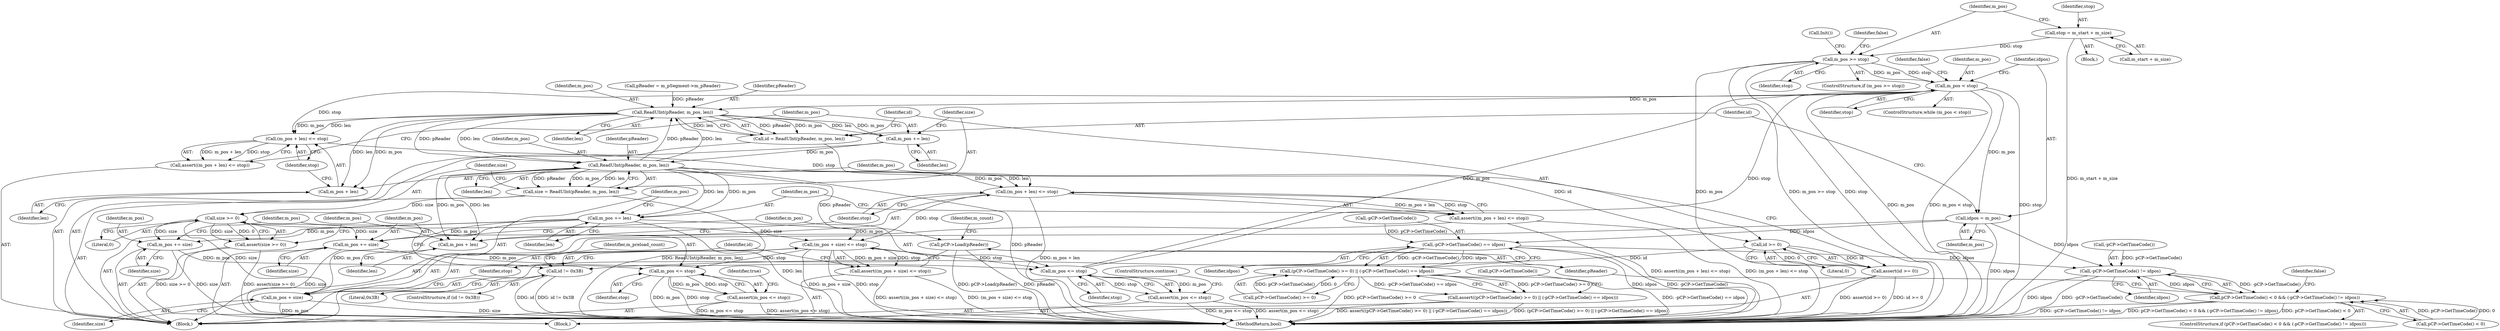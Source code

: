 digraph "1_Android_04839626ed859623901ebd3a5fd483982186b59d_159@integer" {
"1000112" [label="(Call,stop = m_start + m_size)"];
"1000118" [label="(Call,m_pos >= stop)"];
"1000130" [label="(Call,m_pos < stop)"];
"1000135" [label="(Call,idpos = m_pos)"];
"1000214" [label="(Call,-pCP->GetTimeCode() == idpos)"];
"1000210" [label="(Call,(pCP->GetTimeCode() >= 0) || (-pCP->GetTimeCode() == idpos))"];
"1000209" [label="(Call,assert((pCP->GetTimeCode() >= 0) || (-pCP->GetTimeCode() == idpos)))"];
"1000223" [label="(Call,-pCP->GetTimeCode() != idpos)"];
"1000219" [label="(Call,pCP->GetTimeCode() < 0 && (-pCP->GetTimeCode() != idpos))"];
"1000142" [label="(Call,ReadUInt(pReader, m_pos, len))"];
"1000140" [label="(Call,id = ReadUInt(pReader, m_pos, len))"];
"1000147" [label="(Call,id >= 0)"];
"1000146" [label="(Call,assert(id >= 0))"];
"1000186" [label="(Call,id != 0x3B)"];
"1000151" [label="(Call,(m_pos + len) <= stop)"];
"1000150" [label="(Call,assert((m_pos + len) <= stop))"];
"1000171" [label="(Call,(m_pos + len) <= stop)"];
"1000170" [label="(Call,assert((m_pos + len) <= stop))"];
"1000180" [label="(Call,(m_pos + size) <= stop)"];
"1000179" [label="(Call,assert((m_pos + size) <= stop))"];
"1000194" [label="(Call,m_pos <= stop)"];
"1000193" [label="(Call,assert(m_pos <= stop))"];
"1000239" [label="(Call,m_pos <= stop)"];
"1000238" [label="(Call,assert(m_pos <= stop))"];
"1000152" [label="(Call,m_pos + len)"];
"1000156" [label="(Call,m_pos += len)"];
"1000162" [label="(Call,ReadUInt(pReader, m_pos, len))"];
"1000160" [label="(Call,size = ReadUInt(pReader, m_pos, len))"];
"1000167" [label="(Call,size >= 0)"];
"1000166" [label="(Call,assert(size >= 0))"];
"1000181" [label="(Call,m_pos + size)"];
"1000190" [label="(Call,m_pos += size)"];
"1000235" [label="(Call,m_pos += size)"];
"1000172" [label="(Call,m_pos + len)"];
"1000176" [label="(Call,m_pos += len)"];
"1000229" [label="(Call,pCP->Load(pReader))"];
"1000232" [label="(Identifier,m_count)"];
"1000230" [label="(Identifier,pReader)"];
"1000217" [label="(Identifier,idpos)"];
"1000177" [label="(Identifier,m_pos)"];
"1000181" [label="(Call,m_pos + size)"];
"1000113" [label="(Identifier,stop)"];
"1000135" [label="(Call,idpos = m_pos)"];
"1000149" [label="(Literal,0)"];
"1000209" [label="(Call,assert((pCP->GetTimeCode() >= 0) || (-pCP->GetTimeCode() == idpos)))"];
"1000182" [label="(Identifier,m_pos)"];
"1000157" [label="(Identifier,m_pos)"];
"1000131" [label="(Identifier,m_pos)"];
"1000211" [label="(Call,pCP->GetTimeCode() >= 0)"];
"1000241" [label="(Identifier,stop)"];
"1000221" [label="(Call,pCP->GetTimeCode())"];
"1000219" [label="(Call,pCP->GetTimeCode() < 0 && (-pCP->GetTimeCode() != idpos))"];
"1000158" [label="(Identifier,len)"];
"1000132" [label="(Identifier,stop)"];
"1000239" [label="(Call,m_pos <= stop)"];
"1000183" [label="(Identifier,size)"];
"1000238" [label="(Call,assert(m_pos <= stop))"];
"1000184" [label="(Identifier,stop)"];
"1000144" [label="(Identifier,m_pos)"];
"1000161" [label="(Identifier,size)"];
"1000146" [label="(Call,assert(id >= 0))"];
"1000178" [label="(Identifier,len)"];
"1000226" [label="(Identifier,idpos)"];
"1000110" [label="(Block,)"];
"1000245" [label="(Identifier,false)"];
"1000243" [label="(Identifier,true)"];
"1000196" [label="(Identifier,stop)"];
"1000187" [label="(Identifier,id)"];
"1000119" [label="(Identifier,m_pos)"];
"1000228" [label="(Identifier,false)"];
"1000190" [label="(Call,m_pos += size)"];
"1000160" [label="(Call,size = ReadUInt(pReader, m_pos, len))"];
"1000166" [label="(Call,assert(size >= 0))"];
"1000129" [label="(ControlStructure,while (m_pos < stop))"];
"1000174" [label="(Identifier,len)"];
"1000153" [label="(Identifier,m_pos)"];
"1000167" [label="(Call,size >= 0)"];
"1000223" [label="(Call,-pCP->GetTimeCode() != idpos)"];
"1000130" [label="(Call,m_pos < stop)"];
"1000235" [label="(Call,m_pos += size)"];
"1000240" [label="(Identifier,m_pos)"];
"1000170" [label="(Call,assert((m_pos + len) <= stop))"];
"1000168" [label="(Identifier,size)"];
"1000215" [label="(Call,-pCP->GetTimeCode())"];
"1000188" [label="(Literal,0x3B)"];
"1000180" [label="(Call,(m_pos + size) <= stop)"];
"1000236" [label="(Identifier,m_pos)"];
"1000133" [label="(Block,)"];
"1000185" [label="(ControlStructure,if (id != 0x3B))"];
"1000218" [label="(ControlStructure,if (pCP->GetTimeCode() < 0 && (-pCP->GetTimeCode() != idpos)))"];
"1000154" [label="(Identifier,len)"];
"1000112" [label="(Call,stop = m_start + m_size)"];
"1000193" [label="(Call,assert(m_pos <= stop))"];
"1000136" [label="(Identifier,idpos)"];
"1000118" [label="(Call,m_pos >= stop)"];
"1000155" [label="(Identifier,stop)"];
"1000145" [label="(Identifier,len)"];
"1000137" [label="(Identifier,m_pos)"];
"1000123" [label="(Call,Init())"];
"1000120" [label="(Identifier,stop)"];
"1000200" [label="(Identifier,m_preload_count)"];
"1000162" [label="(Call,ReadUInt(pReader, m_pos, len))"];
"1000210" [label="(Call,(pCP->GetTimeCode() >= 0) || (-pCP->GetTimeCode() == idpos))"];
"1000117" [label="(ControlStructure,if (m_pos >= stop))"];
"1000152" [label="(Call,m_pos + len)"];
"1000220" [label="(Call,pCP->GetTimeCode() < 0)"];
"1000164" [label="(Identifier,m_pos)"];
"1000147" [label="(Call,id >= 0)"];
"1000195" [label="(Identifier,m_pos)"];
"1000140" [label="(Call,id = ReadUInt(pReader, m_pos, len))"];
"1000192" [label="(Identifier,size)"];
"1000124" [label="(Call,pReader = m_pSegment->m_pReader)"];
"1000179" [label="(Call,assert((m_pos + size) <= stop))"];
"1000169" [label="(Literal,0)"];
"1000194" [label="(Call,m_pos <= stop)"];
"1000175" [label="(Identifier,stop)"];
"1000224" [label="(Call,-pCP->GetTimeCode())"];
"1000186" [label="(Call,id != 0x3B)"];
"1000114" [label="(Call,m_start + m_size)"];
"1000171" [label="(Call,(m_pos + len) <= stop)"];
"1000156" [label="(Call,m_pos += len)"];
"1000237" [label="(Identifier,size)"];
"1000173" [label="(Identifier,m_pos)"];
"1000172" [label="(Call,m_pos + len)"];
"1000246" [label="(MethodReturn,bool)"];
"1000122" [label="(Identifier,false)"];
"1000141" [label="(Identifier,id)"];
"1000163" [label="(Identifier,pReader)"];
"1000148" [label="(Identifier,id)"];
"1000176" [label="(Call,m_pos += len)"];
"1000197" [label="(ControlStructure,continue;)"];
"1000214" [label="(Call,-pCP->GetTimeCode() == idpos)"];
"1000151" [label="(Call,(m_pos + len) <= stop)"];
"1000189" [label="(Block,)"];
"1000142" [label="(Call,ReadUInt(pReader, m_pos, len))"];
"1000143" [label="(Identifier,pReader)"];
"1000229" [label="(Call,pCP->Load(pReader))"];
"1000165" [label="(Identifier,len)"];
"1000150" [label="(Call,assert((m_pos + len) <= stop))"];
"1000191" [label="(Identifier,m_pos)"];
"1000112" -> "1000110"  [label="AST: "];
"1000112" -> "1000114"  [label="CFG: "];
"1000113" -> "1000112"  [label="AST: "];
"1000114" -> "1000112"  [label="AST: "];
"1000119" -> "1000112"  [label="CFG: "];
"1000112" -> "1000246"  [label="DDG: m_start + m_size"];
"1000112" -> "1000118"  [label="DDG: stop"];
"1000118" -> "1000117"  [label="AST: "];
"1000118" -> "1000120"  [label="CFG: "];
"1000119" -> "1000118"  [label="AST: "];
"1000120" -> "1000118"  [label="AST: "];
"1000122" -> "1000118"  [label="CFG: "];
"1000123" -> "1000118"  [label="CFG: "];
"1000118" -> "1000246"  [label="DDG: m_pos"];
"1000118" -> "1000246"  [label="DDG: m_pos >= stop"];
"1000118" -> "1000246"  [label="DDG: stop"];
"1000118" -> "1000130"  [label="DDG: m_pos"];
"1000118" -> "1000130"  [label="DDG: stop"];
"1000130" -> "1000129"  [label="AST: "];
"1000130" -> "1000132"  [label="CFG: "];
"1000131" -> "1000130"  [label="AST: "];
"1000132" -> "1000130"  [label="AST: "];
"1000136" -> "1000130"  [label="CFG: "];
"1000245" -> "1000130"  [label="CFG: "];
"1000130" -> "1000246"  [label="DDG: m_pos < stop"];
"1000130" -> "1000246"  [label="DDG: stop"];
"1000130" -> "1000246"  [label="DDG: m_pos"];
"1000194" -> "1000130"  [label="DDG: m_pos"];
"1000194" -> "1000130"  [label="DDG: stop"];
"1000130" -> "1000135"  [label="DDG: m_pos"];
"1000130" -> "1000142"  [label="DDG: m_pos"];
"1000130" -> "1000151"  [label="DDG: stop"];
"1000135" -> "1000133"  [label="AST: "];
"1000135" -> "1000137"  [label="CFG: "];
"1000136" -> "1000135"  [label="AST: "];
"1000137" -> "1000135"  [label="AST: "];
"1000141" -> "1000135"  [label="CFG: "];
"1000135" -> "1000246"  [label="DDG: idpos"];
"1000135" -> "1000214"  [label="DDG: idpos"];
"1000135" -> "1000223"  [label="DDG: idpos"];
"1000214" -> "1000210"  [label="AST: "];
"1000214" -> "1000217"  [label="CFG: "];
"1000215" -> "1000214"  [label="AST: "];
"1000217" -> "1000214"  [label="AST: "];
"1000210" -> "1000214"  [label="CFG: "];
"1000214" -> "1000246"  [label="DDG: idpos"];
"1000214" -> "1000246"  [label="DDG: -pCP->GetTimeCode()"];
"1000214" -> "1000210"  [label="DDG: -pCP->GetTimeCode()"];
"1000214" -> "1000210"  [label="DDG: idpos"];
"1000215" -> "1000214"  [label="DDG: pCP->GetTimeCode()"];
"1000214" -> "1000223"  [label="DDG: idpos"];
"1000210" -> "1000209"  [label="AST: "];
"1000210" -> "1000211"  [label="CFG: "];
"1000211" -> "1000210"  [label="AST: "];
"1000209" -> "1000210"  [label="CFG: "];
"1000210" -> "1000246"  [label="DDG: -pCP->GetTimeCode() == idpos"];
"1000210" -> "1000246"  [label="DDG: pCP->GetTimeCode() >= 0"];
"1000210" -> "1000209"  [label="DDG: pCP->GetTimeCode() >= 0"];
"1000210" -> "1000209"  [label="DDG: -pCP->GetTimeCode() == idpos"];
"1000211" -> "1000210"  [label="DDG: pCP->GetTimeCode()"];
"1000211" -> "1000210"  [label="DDG: 0"];
"1000209" -> "1000133"  [label="AST: "];
"1000221" -> "1000209"  [label="CFG: "];
"1000209" -> "1000246"  [label="DDG: assert((pCP->GetTimeCode() >= 0) || (-pCP->GetTimeCode() == idpos))"];
"1000209" -> "1000246"  [label="DDG: (pCP->GetTimeCode() >= 0) || (-pCP->GetTimeCode() == idpos)"];
"1000223" -> "1000219"  [label="AST: "];
"1000223" -> "1000226"  [label="CFG: "];
"1000224" -> "1000223"  [label="AST: "];
"1000226" -> "1000223"  [label="AST: "];
"1000219" -> "1000223"  [label="CFG: "];
"1000223" -> "1000246"  [label="DDG: idpos"];
"1000223" -> "1000246"  [label="DDG: -pCP->GetTimeCode()"];
"1000223" -> "1000219"  [label="DDG: -pCP->GetTimeCode()"];
"1000223" -> "1000219"  [label="DDG: idpos"];
"1000224" -> "1000223"  [label="DDG: pCP->GetTimeCode()"];
"1000219" -> "1000218"  [label="AST: "];
"1000219" -> "1000220"  [label="CFG: "];
"1000220" -> "1000219"  [label="AST: "];
"1000228" -> "1000219"  [label="CFG: "];
"1000230" -> "1000219"  [label="CFG: "];
"1000219" -> "1000246"  [label="DDG: -pCP->GetTimeCode() != idpos"];
"1000219" -> "1000246"  [label="DDG: pCP->GetTimeCode() < 0 && (-pCP->GetTimeCode() != idpos)"];
"1000219" -> "1000246"  [label="DDG: pCP->GetTimeCode() < 0"];
"1000220" -> "1000219"  [label="DDG: pCP->GetTimeCode()"];
"1000220" -> "1000219"  [label="DDG: 0"];
"1000142" -> "1000140"  [label="AST: "];
"1000142" -> "1000145"  [label="CFG: "];
"1000143" -> "1000142"  [label="AST: "];
"1000144" -> "1000142"  [label="AST: "];
"1000145" -> "1000142"  [label="AST: "];
"1000140" -> "1000142"  [label="CFG: "];
"1000142" -> "1000140"  [label="DDG: pReader"];
"1000142" -> "1000140"  [label="DDG: m_pos"];
"1000142" -> "1000140"  [label="DDG: len"];
"1000124" -> "1000142"  [label="DDG: pReader"];
"1000162" -> "1000142"  [label="DDG: pReader"];
"1000162" -> "1000142"  [label="DDG: len"];
"1000142" -> "1000151"  [label="DDG: m_pos"];
"1000142" -> "1000151"  [label="DDG: len"];
"1000142" -> "1000152"  [label="DDG: m_pos"];
"1000142" -> "1000152"  [label="DDG: len"];
"1000142" -> "1000156"  [label="DDG: len"];
"1000142" -> "1000156"  [label="DDG: m_pos"];
"1000142" -> "1000162"  [label="DDG: pReader"];
"1000142" -> "1000162"  [label="DDG: len"];
"1000140" -> "1000133"  [label="AST: "];
"1000141" -> "1000140"  [label="AST: "];
"1000148" -> "1000140"  [label="CFG: "];
"1000140" -> "1000147"  [label="DDG: id"];
"1000147" -> "1000146"  [label="AST: "];
"1000147" -> "1000149"  [label="CFG: "];
"1000148" -> "1000147"  [label="AST: "];
"1000149" -> "1000147"  [label="AST: "];
"1000146" -> "1000147"  [label="CFG: "];
"1000147" -> "1000146"  [label="DDG: id"];
"1000147" -> "1000146"  [label="DDG: 0"];
"1000147" -> "1000186"  [label="DDG: id"];
"1000146" -> "1000133"  [label="AST: "];
"1000153" -> "1000146"  [label="CFG: "];
"1000146" -> "1000246"  [label="DDG: assert(id >= 0)"];
"1000146" -> "1000246"  [label="DDG: id >= 0"];
"1000186" -> "1000185"  [label="AST: "];
"1000186" -> "1000188"  [label="CFG: "];
"1000187" -> "1000186"  [label="AST: "];
"1000188" -> "1000186"  [label="AST: "];
"1000191" -> "1000186"  [label="CFG: "];
"1000200" -> "1000186"  [label="CFG: "];
"1000186" -> "1000246"  [label="DDG: id != 0x3B"];
"1000186" -> "1000246"  [label="DDG: id"];
"1000151" -> "1000150"  [label="AST: "];
"1000151" -> "1000155"  [label="CFG: "];
"1000152" -> "1000151"  [label="AST: "];
"1000155" -> "1000151"  [label="AST: "];
"1000150" -> "1000151"  [label="CFG: "];
"1000151" -> "1000150"  [label="DDG: m_pos + len"];
"1000151" -> "1000150"  [label="DDG: stop"];
"1000151" -> "1000171"  [label="DDG: stop"];
"1000150" -> "1000133"  [label="AST: "];
"1000157" -> "1000150"  [label="CFG: "];
"1000171" -> "1000170"  [label="AST: "];
"1000171" -> "1000175"  [label="CFG: "];
"1000172" -> "1000171"  [label="AST: "];
"1000175" -> "1000171"  [label="AST: "];
"1000170" -> "1000171"  [label="CFG: "];
"1000171" -> "1000246"  [label="DDG: m_pos + len"];
"1000171" -> "1000170"  [label="DDG: m_pos + len"];
"1000171" -> "1000170"  [label="DDG: stop"];
"1000162" -> "1000171"  [label="DDG: m_pos"];
"1000162" -> "1000171"  [label="DDG: len"];
"1000171" -> "1000180"  [label="DDG: stop"];
"1000170" -> "1000133"  [label="AST: "];
"1000177" -> "1000170"  [label="CFG: "];
"1000170" -> "1000246"  [label="DDG: (m_pos + len) <= stop"];
"1000170" -> "1000246"  [label="DDG: assert((m_pos + len) <= stop)"];
"1000180" -> "1000179"  [label="AST: "];
"1000180" -> "1000184"  [label="CFG: "];
"1000181" -> "1000180"  [label="AST: "];
"1000184" -> "1000180"  [label="AST: "];
"1000179" -> "1000180"  [label="CFG: "];
"1000180" -> "1000246"  [label="DDG: m_pos + size"];
"1000180" -> "1000246"  [label="DDG: stop"];
"1000180" -> "1000179"  [label="DDG: m_pos + size"];
"1000180" -> "1000179"  [label="DDG: stop"];
"1000176" -> "1000180"  [label="DDG: m_pos"];
"1000167" -> "1000180"  [label="DDG: size"];
"1000180" -> "1000194"  [label="DDG: stop"];
"1000180" -> "1000239"  [label="DDG: stop"];
"1000179" -> "1000133"  [label="AST: "];
"1000187" -> "1000179"  [label="CFG: "];
"1000179" -> "1000246"  [label="DDG: assert((m_pos + size) <= stop)"];
"1000179" -> "1000246"  [label="DDG: (m_pos + size) <= stop"];
"1000194" -> "1000193"  [label="AST: "];
"1000194" -> "1000196"  [label="CFG: "];
"1000195" -> "1000194"  [label="AST: "];
"1000196" -> "1000194"  [label="AST: "];
"1000193" -> "1000194"  [label="CFG: "];
"1000194" -> "1000193"  [label="DDG: m_pos"];
"1000194" -> "1000193"  [label="DDG: stop"];
"1000190" -> "1000194"  [label="DDG: m_pos"];
"1000193" -> "1000189"  [label="AST: "];
"1000197" -> "1000193"  [label="CFG: "];
"1000193" -> "1000246"  [label="DDG: m_pos <= stop"];
"1000193" -> "1000246"  [label="DDG: assert(m_pos <= stop)"];
"1000239" -> "1000238"  [label="AST: "];
"1000239" -> "1000241"  [label="CFG: "];
"1000240" -> "1000239"  [label="AST: "];
"1000241" -> "1000239"  [label="AST: "];
"1000238" -> "1000239"  [label="CFG: "];
"1000239" -> "1000246"  [label="DDG: m_pos"];
"1000239" -> "1000246"  [label="DDG: stop"];
"1000239" -> "1000238"  [label="DDG: m_pos"];
"1000239" -> "1000238"  [label="DDG: stop"];
"1000235" -> "1000239"  [label="DDG: m_pos"];
"1000238" -> "1000133"  [label="AST: "];
"1000243" -> "1000238"  [label="CFG: "];
"1000238" -> "1000246"  [label="DDG: m_pos <= stop"];
"1000238" -> "1000246"  [label="DDG: assert(m_pos <= stop)"];
"1000152" -> "1000154"  [label="CFG: "];
"1000153" -> "1000152"  [label="AST: "];
"1000154" -> "1000152"  [label="AST: "];
"1000155" -> "1000152"  [label="CFG: "];
"1000156" -> "1000133"  [label="AST: "];
"1000156" -> "1000158"  [label="CFG: "];
"1000157" -> "1000156"  [label="AST: "];
"1000158" -> "1000156"  [label="AST: "];
"1000161" -> "1000156"  [label="CFG: "];
"1000156" -> "1000162"  [label="DDG: m_pos"];
"1000162" -> "1000160"  [label="AST: "];
"1000162" -> "1000165"  [label="CFG: "];
"1000163" -> "1000162"  [label="AST: "];
"1000164" -> "1000162"  [label="AST: "];
"1000165" -> "1000162"  [label="AST: "];
"1000160" -> "1000162"  [label="CFG: "];
"1000162" -> "1000246"  [label="DDG: pReader"];
"1000162" -> "1000160"  [label="DDG: pReader"];
"1000162" -> "1000160"  [label="DDG: m_pos"];
"1000162" -> "1000160"  [label="DDG: len"];
"1000162" -> "1000172"  [label="DDG: m_pos"];
"1000162" -> "1000172"  [label="DDG: len"];
"1000162" -> "1000176"  [label="DDG: len"];
"1000162" -> "1000176"  [label="DDG: m_pos"];
"1000162" -> "1000229"  [label="DDG: pReader"];
"1000160" -> "1000133"  [label="AST: "];
"1000161" -> "1000160"  [label="AST: "];
"1000168" -> "1000160"  [label="CFG: "];
"1000160" -> "1000246"  [label="DDG: ReadUInt(pReader, m_pos, len)"];
"1000160" -> "1000167"  [label="DDG: size"];
"1000167" -> "1000166"  [label="AST: "];
"1000167" -> "1000169"  [label="CFG: "];
"1000168" -> "1000167"  [label="AST: "];
"1000169" -> "1000167"  [label="AST: "];
"1000166" -> "1000167"  [label="CFG: "];
"1000167" -> "1000166"  [label="DDG: size"];
"1000167" -> "1000166"  [label="DDG: 0"];
"1000167" -> "1000181"  [label="DDG: size"];
"1000167" -> "1000190"  [label="DDG: size"];
"1000167" -> "1000235"  [label="DDG: size"];
"1000166" -> "1000133"  [label="AST: "];
"1000173" -> "1000166"  [label="CFG: "];
"1000166" -> "1000246"  [label="DDG: assert(size >= 0)"];
"1000166" -> "1000246"  [label="DDG: size >= 0"];
"1000181" -> "1000183"  [label="CFG: "];
"1000182" -> "1000181"  [label="AST: "];
"1000183" -> "1000181"  [label="AST: "];
"1000184" -> "1000181"  [label="CFG: "];
"1000181" -> "1000246"  [label="DDG: m_pos"];
"1000181" -> "1000246"  [label="DDG: size"];
"1000176" -> "1000181"  [label="DDG: m_pos"];
"1000190" -> "1000189"  [label="AST: "];
"1000190" -> "1000192"  [label="CFG: "];
"1000191" -> "1000190"  [label="AST: "];
"1000192" -> "1000190"  [label="AST: "];
"1000195" -> "1000190"  [label="CFG: "];
"1000190" -> "1000246"  [label="DDG: size"];
"1000176" -> "1000190"  [label="DDG: m_pos"];
"1000235" -> "1000133"  [label="AST: "];
"1000235" -> "1000237"  [label="CFG: "];
"1000236" -> "1000235"  [label="AST: "];
"1000237" -> "1000235"  [label="AST: "];
"1000240" -> "1000235"  [label="CFG: "];
"1000235" -> "1000246"  [label="DDG: size"];
"1000176" -> "1000235"  [label="DDG: m_pos"];
"1000172" -> "1000174"  [label="CFG: "];
"1000173" -> "1000172"  [label="AST: "];
"1000174" -> "1000172"  [label="AST: "];
"1000175" -> "1000172"  [label="CFG: "];
"1000176" -> "1000133"  [label="AST: "];
"1000176" -> "1000178"  [label="CFG: "];
"1000177" -> "1000176"  [label="AST: "];
"1000178" -> "1000176"  [label="AST: "];
"1000182" -> "1000176"  [label="CFG: "];
"1000176" -> "1000246"  [label="DDG: len"];
"1000229" -> "1000133"  [label="AST: "];
"1000229" -> "1000230"  [label="CFG: "];
"1000230" -> "1000229"  [label="AST: "];
"1000232" -> "1000229"  [label="CFG: "];
"1000229" -> "1000246"  [label="DDG: pCP->Load(pReader)"];
"1000229" -> "1000246"  [label="DDG: pReader"];
}
